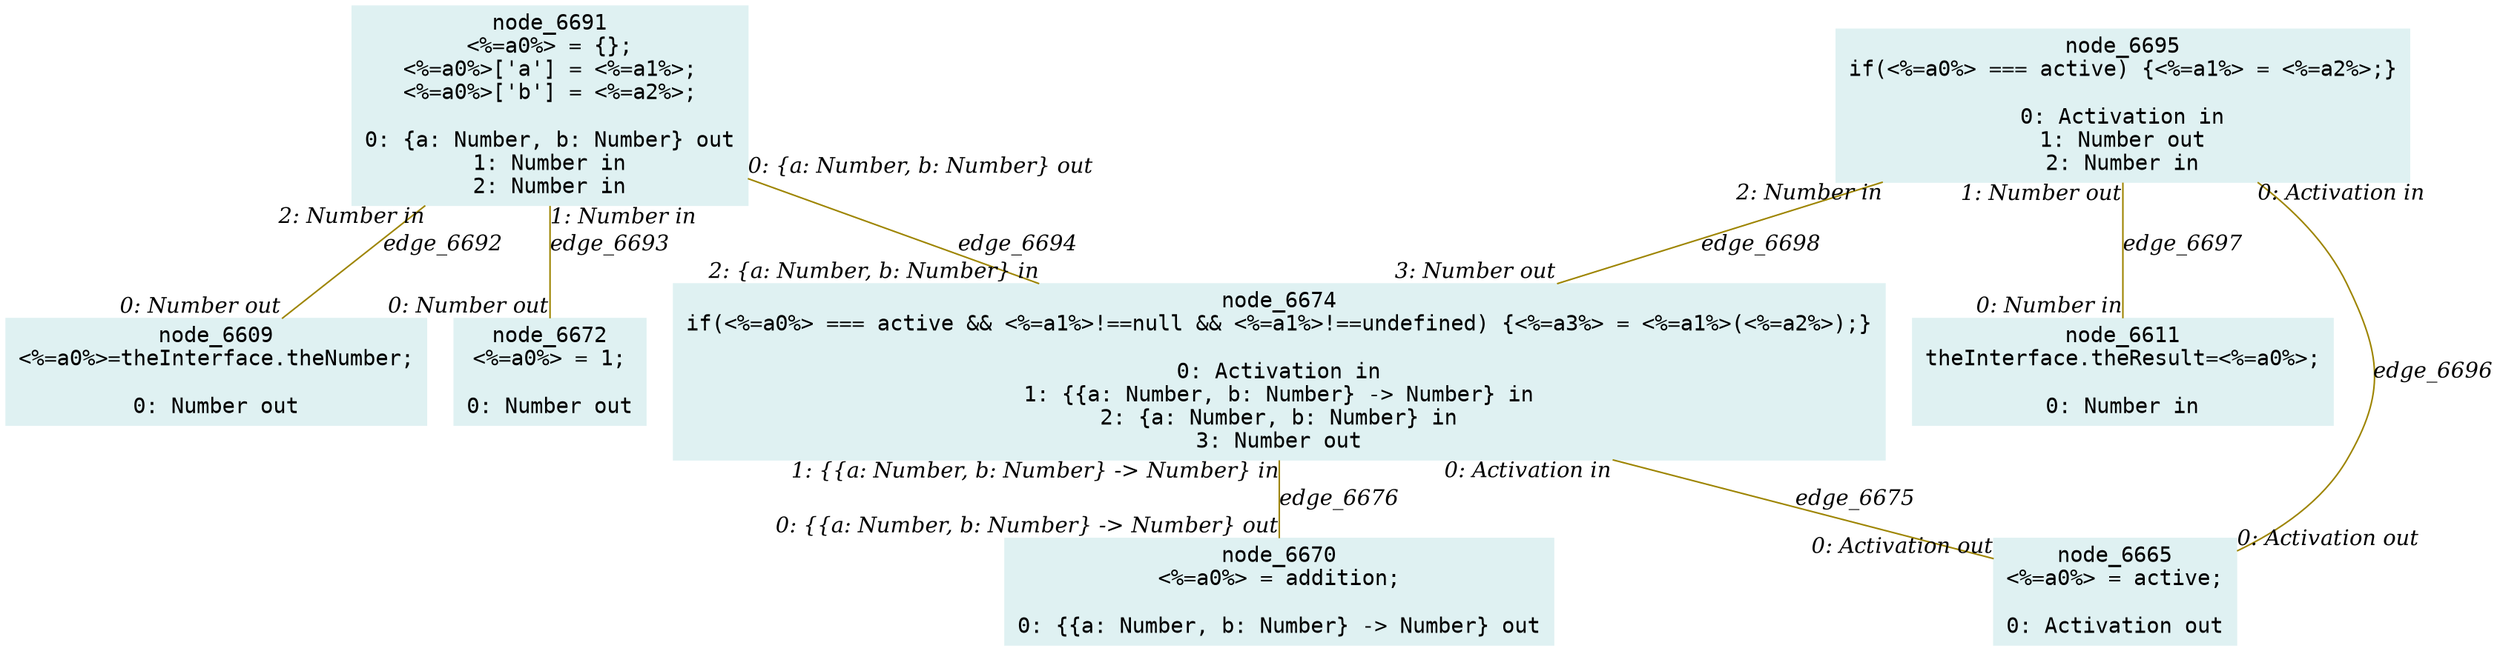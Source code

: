 digraph g{node_6609 [shape="box", style="filled", color="#dff1f2", fontname="Courier", label="node_6609
<%=a0%>=theInterface.theNumber;

0: Number out" ]
node_6611 [shape="box", style="filled", color="#dff1f2", fontname="Courier", label="node_6611
theInterface.theResult=<%=a0%>;

0: Number in" ]
node_6665 [shape="box", style="filled", color="#dff1f2", fontname="Courier", label="node_6665
<%=a0%> = active;

0: Activation out" ]
node_6670 [shape="box", style="filled", color="#dff1f2", fontname="Courier", label="node_6670
<%=a0%> = addition;

0: {{a: Number, b: Number} -> Number} out" ]
node_6672 [shape="box", style="filled", color="#dff1f2", fontname="Courier", label="node_6672
<%=a0%> = 1;

0: Number out" ]
node_6674 [shape="box", style="filled", color="#dff1f2", fontname="Courier", label="node_6674
if(<%=a0%> === active && <%=a1%>!==null && <%=a1%>!==undefined) {<%=a3%> = <%=a1%>(<%=a2%>);}

0: Activation in
1: {{a: Number, b: Number} -> Number} in
2: {a: Number, b: Number} in
3: Number out" ]
node_6691 [shape="box", style="filled", color="#dff1f2", fontname="Courier", label="node_6691
<%=a0%> = {};
<%=a0%>['a'] = <%=a1%>;
<%=a0%>['b'] = <%=a2%>;

0: {a: Number, b: Number} out
1: Number in
2: Number in" ]
node_6695 [shape="box", style="filled", color="#dff1f2", fontname="Courier", label="node_6695
if(<%=a0%> === active) {<%=a1%> = <%=a2%>;}

0: Activation in
1: Number out
2: Number in" ]
node_6674 -> node_6665 [dir=none, arrowHead=none, fontname="Times-Italic", arrowsize=1, color="#9d8400", label="edge_6675",  headlabel="0: Activation out", taillabel="0: Activation in" ]
node_6674 -> node_6670 [dir=none, arrowHead=none, fontname="Times-Italic", arrowsize=1, color="#9d8400", label="edge_6676",  headlabel="0: {{a: Number, b: Number} -> Number} out", taillabel="1: {{a: Number, b: Number} -> Number} in" ]
node_6691 -> node_6609 [dir=none, arrowHead=none, fontname="Times-Italic", arrowsize=1, color="#9d8400", label="edge_6692",  headlabel="0: Number out", taillabel="2: Number in" ]
node_6691 -> node_6672 [dir=none, arrowHead=none, fontname="Times-Italic", arrowsize=1, color="#9d8400", label="edge_6693",  headlabel="0: Number out", taillabel="1: Number in" ]
node_6691 -> node_6674 [dir=none, arrowHead=none, fontname="Times-Italic", arrowsize=1, color="#9d8400", label="edge_6694",  headlabel="2: {a: Number, b: Number} in", taillabel="0: {a: Number, b: Number} out" ]
node_6695 -> node_6665 [dir=none, arrowHead=none, fontname="Times-Italic", arrowsize=1, color="#9d8400", label="edge_6696",  headlabel="0: Activation out", taillabel="0: Activation in" ]
node_6695 -> node_6611 [dir=none, arrowHead=none, fontname="Times-Italic", arrowsize=1, color="#9d8400", label="edge_6697",  headlabel="0: Number in", taillabel="1: Number out" ]
node_6695 -> node_6674 [dir=none, arrowHead=none, fontname="Times-Italic", arrowsize=1, color="#9d8400", label="edge_6698",  headlabel="3: Number out", taillabel="2: Number in" ]
}